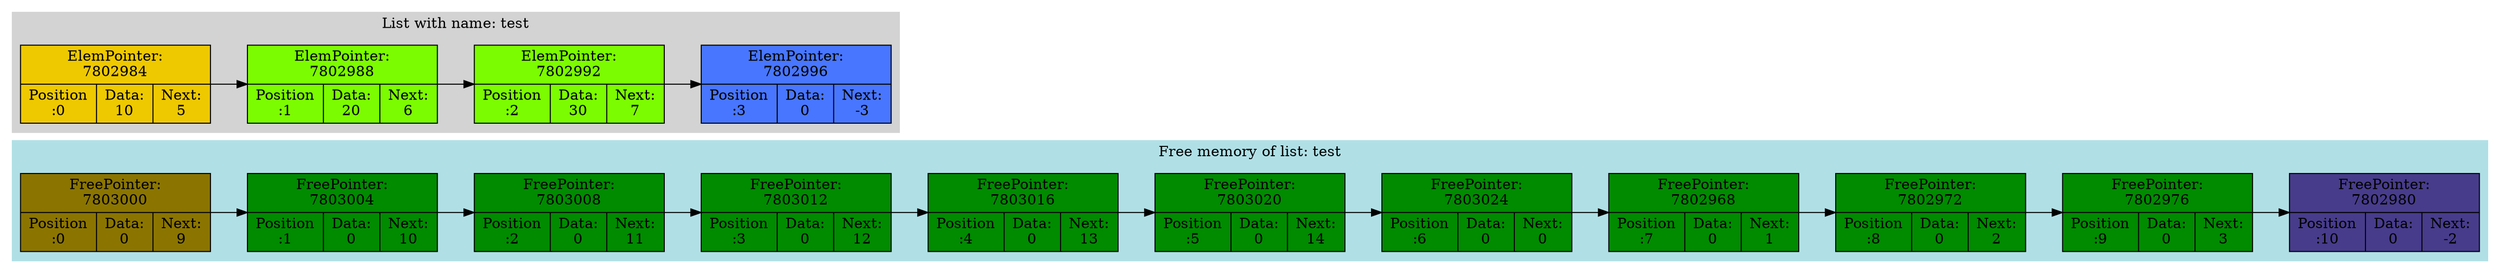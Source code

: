 digraph G{
subgraph clustermem {
style=filled;
color=powderblue;
f0 [shape=record, label="FreePointer:\n7803000 | {Position\n:0 | Data:\n0 | Next:\n9}",style="filled",fillcolor="gold4"];
f0->f1
f1 [shape=record, label="FreePointer:\n7803004 | {Position\n:1 | Data:\n0 | Next:\n10}",style="filled",fillcolor="green4"];
f1->f2
f2 [shape=record, label="FreePointer:\n7803008 | {Position\n:2 | Data:\n0 | Next:\n11}",style="filled",fillcolor="green4"];
f2->f3
f3 [shape=record, label="FreePointer:\n7803012 | {Position\n:3 | Data:\n0 | Next:\n12}",style="filled",fillcolor="green4"];
f3->f4
f4 [shape=record, label="FreePointer:\n7803016 | {Position\n:4 | Data:\n0 | Next:\n13}",style="filled",fillcolor="green4"];
f4->f5
f5 [shape=record, label="FreePointer:\n7803020 | {Position\n:5 | Data:\n0 | Next:\n14}",style="filled",fillcolor="green4"];
f5->f6
f6 [shape=record, label="FreePointer:\n7803024 | {Position\n:6 | Data:\n0 | Next:\n0}",style="filled",fillcolor="green4"];
f6->f7
f7 [shape=record, label="FreePointer:\n7802968 | {Position\n:7 | Data:\n0 | Next:\n1}",style="filled",fillcolor="green4"];
f7->f8
f8 [shape=record, label="FreePointer:\n7802972 | {Position\n:8 | Data:\n0 | Next:\n2}",style="filled",fillcolor="green4"];
f8->f9
f9 [shape=record, label="FreePointer:\n7802976 | {Position\n:9 | Data:\n0 | Next:\n3}",style="filled",fillcolor="green4"];
f9->f10
f10 [shape=record, label="FreePointer:\n7802980 | {Position\n:10 | Data:\n0 | Next:\n-2}",style="filled",fillcolor="slateblue4"];
label = "Free memory of list: test"}
rankdir=LR;
subgraph clusterlist {
style=filled;
color=lightgrey;
0 [shape=record, label="ElemPointer:\n7802984 | {Position\n:0 | Data:\n10 | Next:\n5}",style="filled",fillcolor="gold2"];
0->1
1 [shape=record, label="ElemPointer:\n7802988 | {Position\n:1 | Data:\n20 | Next:\n6}",style="filled",fillcolor="lawngreen"];
1->2
2 [shape=record, label="ElemPointer:\n7802992 | {Position\n:2 | Data:\n30 | Next:\n7}",style="filled",fillcolor="lawngreen"];
2->3
3 [shape=record, label="ElemPointer:\n7802996 | {Position\n:3 | Data:\n0 | Next:\n-3}",style="filled",fillcolor="royalblue1"];
label = "List with name: test"}
}
